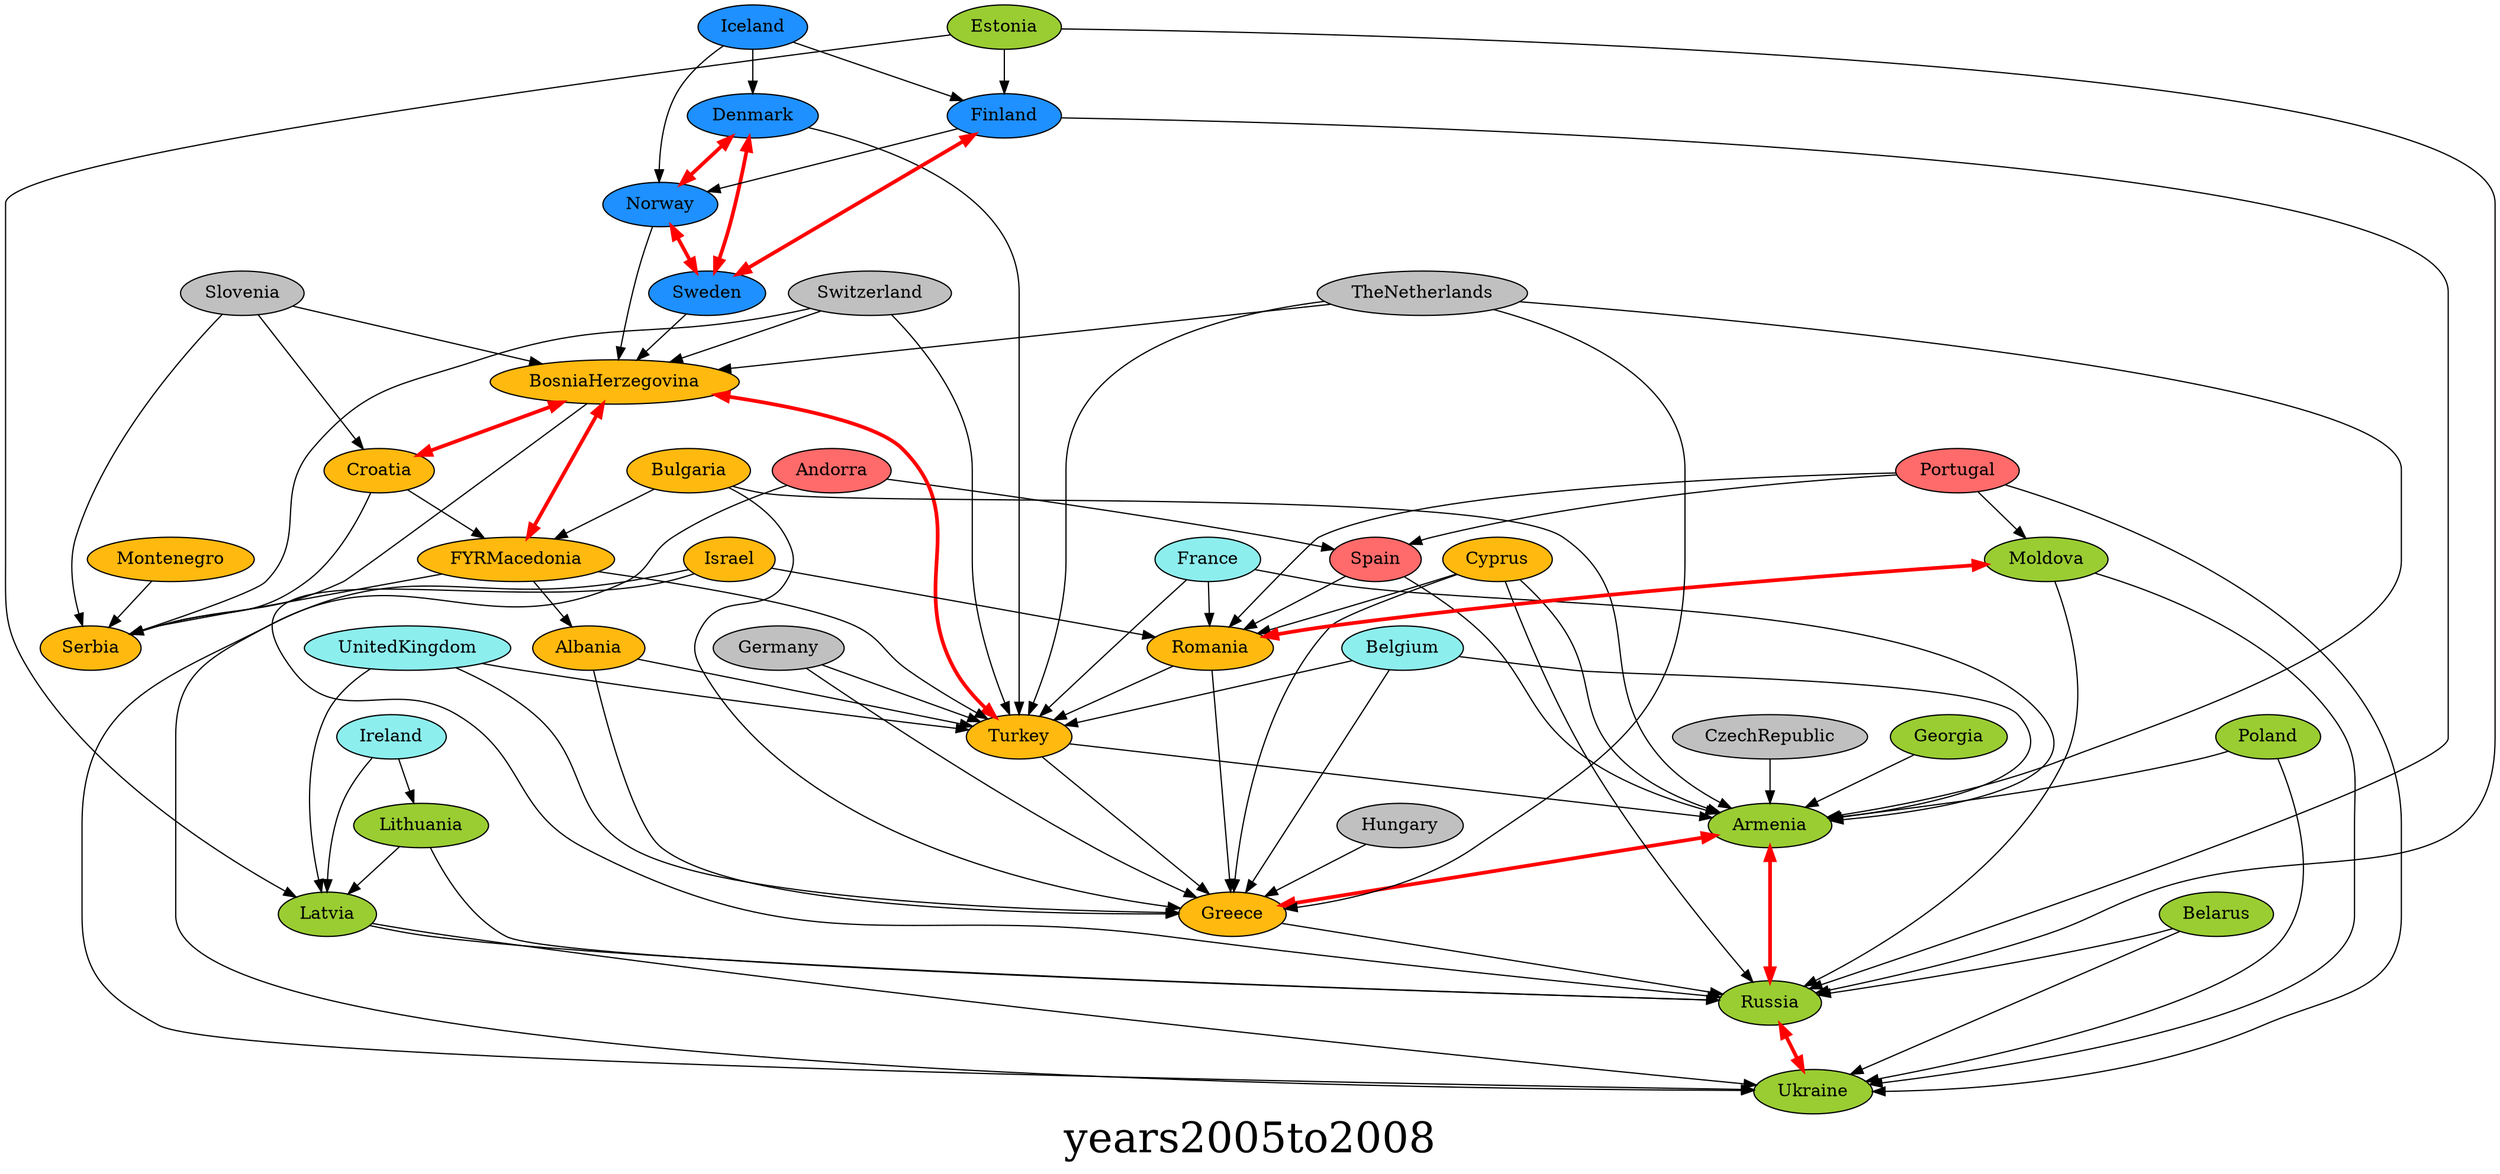 digraph{ graph [label=years2005to2008, fontsize=34]; Albania [style=filled,fillcolor=darkgoldenrod1]; Greece [style=filled,fillcolor=darkgoldenrod1]; Albania [style=filled,fillcolor=darkgoldenrod1]; Turkey [style=filled,fillcolor=darkgoldenrod1]; Andorra [style=filled,fillcolor=indianred1]; Spain [style=filled,fillcolor=indianred1]; Andorra [style=filled,fillcolor=indianred1]; Ukraine [style=filled,fillcolor=olivedrab3]; Armenia [style=filled,fillcolor=olivedrab3]; Greece [style=filled,fillcolor=darkgoldenrod1]; Armenia [style=filled,fillcolor=olivedrab3]; Russia [style=filled,fillcolor=olivedrab3]; Belarus [style=filled,fillcolor=olivedrab3]; Russia [style=filled,fillcolor=olivedrab3]; Belarus [style=filled,fillcolor=olivedrab3]; Ukraine [style=filled,fillcolor=olivedrab3]; Belgium [style=filled,fillcolor=darkslategray2]; Armenia [style=filled,fillcolor=olivedrab3]; Belgium [style=filled,fillcolor=darkslategray2]; Greece [style=filled,fillcolor=darkgoldenrod1]; Belgium [style=filled,fillcolor=darkslategray2]; Turkey [style=filled,fillcolor=darkgoldenrod1]; BosniaHerzegovina [style=filled,fillcolor=darkgoldenrod1]; Croatia [style=filled,fillcolor=darkgoldenrod1]; BosniaHerzegovina [style=filled,fillcolor=darkgoldenrod1]; FYRMacedonia [style=filled,fillcolor=darkgoldenrod1]; BosniaHerzegovina [style=filled,fillcolor=darkgoldenrod1]; Serbia [style=filled,fillcolor=darkgoldenrod1]; BosniaHerzegovina [style=filled,fillcolor=darkgoldenrod1]; Turkey [style=filled,fillcolor=darkgoldenrod1]; Bulgaria [style=filled,fillcolor=darkgoldenrod1]; Armenia [style=filled,fillcolor=olivedrab3]; Bulgaria [style=filled,fillcolor=darkgoldenrod1]; FYRMacedonia [style=filled,fillcolor=darkgoldenrod1]; Bulgaria [style=filled,fillcolor=darkgoldenrod1]; Greece [style=filled,fillcolor=darkgoldenrod1]; Croatia [style=filled,fillcolor=darkgoldenrod1]; BosniaHerzegovina [style=filled,fillcolor=darkgoldenrod1]; Croatia [style=filled,fillcolor=darkgoldenrod1]; FYRMacedonia [style=filled,fillcolor=darkgoldenrod1]; Croatia [style=filled,fillcolor=darkgoldenrod1]; Serbia [style=filled,fillcolor=darkgoldenrod1]; Cyprus [style=filled,fillcolor=darkgoldenrod1]; Armenia [style=filled,fillcolor=olivedrab3]; Cyprus [style=filled,fillcolor=darkgoldenrod1]; Greece [style=filled,fillcolor=darkgoldenrod1]; Cyprus [style=filled,fillcolor=darkgoldenrod1]; Romania [style=filled,fillcolor=darkgoldenrod1]; Cyprus [style=filled,fillcolor=darkgoldenrod1]; Russia [style=filled,fillcolor=olivedrab3]; CzechRepublic [style=filled,fillcolor=gray]; Armenia [style=filled,fillcolor=olivedrab3]; Denmark [style=filled,fillcolor=dodgerblue]; Norway [style=filled,fillcolor=dodgerblue]; Denmark [style=filled,fillcolor=dodgerblue]; Sweden [style=filled,fillcolor=dodgerblue]; Denmark [style=filled,fillcolor=dodgerblue]; Turkey [style=filled,fillcolor=darkgoldenrod1]; Estonia [style=filled,fillcolor=olivedrab3]; Finland [style=filled,fillcolor=dodgerblue]; Estonia [style=filled,fillcolor=olivedrab3]; Latvia [style=filled,fillcolor=olivedrab3]; Estonia [style=filled,fillcolor=olivedrab3]; Russia [style=filled,fillcolor=olivedrab3]; FYRMacedonia [style=filled,fillcolor=darkgoldenrod1]; Albania [style=filled,fillcolor=darkgoldenrod1]; FYRMacedonia [style=filled,fillcolor=darkgoldenrod1]; BosniaHerzegovina [style=filled,fillcolor=darkgoldenrod1]; FYRMacedonia [style=filled,fillcolor=darkgoldenrod1]; Serbia [style=filled,fillcolor=darkgoldenrod1]; FYRMacedonia [style=filled,fillcolor=darkgoldenrod1]; Turkey [style=filled,fillcolor=darkgoldenrod1]; Finland [style=filled,fillcolor=dodgerblue]; Norway [style=filled,fillcolor=dodgerblue]; Finland [style=filled,fillcolor=dodgerblue]; Russia [style=filled,fillcolor=olivedrab3]; Finland [style=filled,fillcolor=dodgerblue]; Sweden [style=filled,fillcolor=dodgerblue]; France [style=filled,fillcolor=darkslategray2]; Armenia [style=filled,fillcolor=olivedrab3]; France [style=filled,fillcolor=darkslategray2]; Romania [style=filled,fillcolor=darkgoldenrod1]; France [style=filled,fillcolor=darkslategray2]; Turkey [style=filled,fillcolor=darkgoldenrod1]; Georgia [style=filled,fillcolor=olivedrab3]; Armenia [style=filled,fillcolor=olivedrab3]; Germany [style=filled,fillcolor=gray]; Greece [style=filled,fillcolor=darkgoldenrod1]; Germany [style=filled,fillcolor=gray]; Turkey [style=filled,fillcolor=darkgoldenrod1]; Greece [style=filled,fillcolor=darkgoldenrod1]; Armenia [style=filled,fillcolor=olivedrab3]; Greece [style=filled,fillcolor=darkgoldenrod1]; Russia [style=filled,fillcolor=olivedrab3]; Hungary [style=filled,fillcolor=gray]; Greece [style=filled,fillcolor=darkgoldenrod1]; Iceland [style=filled,fillcolor=dodgerblue]; Denmark [style=filled,fillcolor=dodgerblue]; Iceland [style=filled,fillcolor=dodgerblue]; Finland [style=filled,fillcolor=dodgerblue]; Iceland [style=filled,fillcolor=dodgerblue]; Norway [style=filled,fillcolor=dodgerblue]; Ireland [style=filled,fillcolor=darkslategray2]; Latvia [style=filled,fillcolor=olivedrab3]; Ireland [style=filled,fillcolor=darkslategray2]; Lithuania [style=filled,fillcolor=olivedrab3]; Israel [style=filled,fillcolor=darkgoldenrod1]; Romania [style=filled,fillcolor=darkgoldenrod1]; Israel [style=filled,fillcolor=darkgoldenrod1]; Russia [style=filled,fillcolor=olivedrab3]; Israel [style=filled,fillcolor=darkgoldenrod1]; Ukraine [style=filled,fillcolor=olivedrab3]; Latvia [style=filled,fillcolor=olivedrab3]; Russia [style=filled,fillcolor=olivedrab3]; Latvia [style=filled,fillcolor=olivedrab3]; Ukraine [style=filled,fillcolor=olivedrab3]; Lithuania [style=filled,fillcolor=olivedrab3]; Latvia [style=filled,fillcolor=olivedrab3]; Lithuania [style=filled,fillcolor=olivedrab3]; Russia [style=filled,fillcolor=olivedrab3]; Moldova [style=filled,fillcolor=olivedrab3]; Romania [style=filled,fillcolor=darkgoldenrod1]; Moldova [style=filled,fillcolor=olivedrab3]; Russia [style=filled,fillcolor=olivedrab3]; Moldova [style=filled,fillcolor=olivedrab3]; Ukraine [style=filled,fillcolor=olivedrab3]; Montenegro [style=filled,fillcolor=darkgoldenrod1]; Serbia [style=filled,fillcolor=darkgoldenrod1]; Norway [style=filled,fillcolor=dodgerblue]; BosniaHerzegovina [style=filled,fillcolor=darkgoldenrod1]; Norway [style=filled,fillcolor=dodgerblue]; Denmark [style=filled,fillcolor=dodgerblue]; Norway [style=filled,fillcolor=dodgerblue]; Sweden [style=filled,fillcolor=dodgerblue]; Poland [style=filled,fillcolor=olivedrab3]; Armenia [style=filled,fillcolor=olivedrab3]; Poland [style=filled,fillcolor=olivedrab3]; Ukraine [style=filled,fillcolor=olivedrab3]; Portugal [style=filled,fillcolor=indianred1]; Moldova [style=filled,fillcolor=olivedrab3]; Portugal [style=filled,fillcolor=indianred1]; Romania [style=filled,fillcolor=darkgoldenrod1]; Portugal [style=filled,fillcolor=indianred1]; Spain [style=filled,fillcolor=indianred1]; Portugal [style=filled,fillcolor=indianred1]; Ukraine [style=filled,fillcolor=olivedrab3]; Romania [style=filled,fillcolor=darkgoldenrod1]; Greece [style=filled,fillcolor=darkgoldenrod1]; Romania [style=filled,fillcolor=darkgoldenrod1]; Moldova [style=filled,fillcolor=olivedrab3]; Romania [style=filled,fillcolor=darkgoldenrod1]; Turkey [style=filled,fillcolor=darkgoldenrod1]; Russia [style=filled,fillcolor=olivedrab3]; Armenia [style=filled,fillcolor=olivedrab3]; Russia [style=filled,fillcolor=olivedrab3]; Ukraine [style=filled,fillcolor=olivedrab3]; Slovenia [style=filled,fillcolor=gray]; BosniaHerzegovina [style=filled,fillcolor=darkgoldenrod1]; Slovenia [style=filled,fillcolor=gray]; Croatia [style=filled,fillcolor=darkgoldenrod1]; Slovenia [style=filled,fillcolor=gray]; Serbia [style=filled,fillcolor=darkgoldenrod1]; Spain [style=filled,fillcolor=indianred1]; Armenia [style=filled,fillcolor=olivedrab3]; Spain [style=filled,fillcolor=indianred1]; Romania [style=filled,fillcolor=darkgoldenrod1]; Sweden [style=filled,fillcolor=dodgerblue]; BosniaHerzegovina [style=filled,fillcolor=darkgoldenrod1]; Sweden [style=filled,fillcolor=dodgerblue]; Denmark [style=filled,fillcolor=dodgerblue]; Sweden [style=filled,fillcolor=dodgerblue]; Finland [style=filled,fillcolor=dodgerblue]; Sweden [style=filled,fillcolor=dodgerblue]; Norway [style=filled,fillcolor=dodgerblue]; Switzerland [style=filled,fillcolor=gray]; BosniaHerzegovina [style=filled,fillcolor=darkgoldenrod1]; Switzerland [style=filled,fillcolor=gray]; Serbia [style=filled,fillcolor=darkgoldenrod1]; Switzerland [style=filled,fillcolor=gray]; Turkey [style=filled,fillcolor=darkgoldenrod1]; TheNetherlands [style=filled,fillcolor=gray]; Armenia [style=filled,fillcolor=olivedrab3]; TheNetherlands [style=filled,fillcolor=gray]; BosniaHerzegovina [style=filled,fillcolor=darkgoldenrod1]; TheNetherlands [style=filled,fillcolor=gray]; Greece [style=filled,fillcolor=darkgoldenrod1]; TheNetherlands [style=filled,fillcolor=gray]; Turkey [style=filled,fillcolor=darkgoldenrod1]; Armenia [style=filled,fillcolor=olivedrab3]; Turkey [style=filled,fillcolor=darkgoldenrod1]; BosniaHerzegovina [style=filled,fillcolor=darkgoldenrod1]; Turkey [style=filled,fillcolor=darkgoldenrod1]; Greece [style=filled,fillcolor=darkgoldenrod1]; Ukraine [style=filled,fillcolor=olivedrab3]; Russia [style=filled,fillcolor=olivedrab3]; UnitedKingdom [style=filled,fillcolor=darkslategray2]; Greece [style=filled,fillcolor=darkgoldenrod1]; UnitedKingdom [style=filled,fillcolor=darkslategray2]; Latvia [style=filled,fillcolor=olivedrab3]; UnitedKingdom [style=filled,fillcolor=darkslategray2]; Turkey [style=filled,fillcolor=darkgoldenrod1]; Armenia->Greece [dir=both color=red penwidth=3];Armenia->Russia [dir=both color=red penwidth=3];BosniaHerzegovina->Croatia [dir=both color=red penwidth=3];BosniaHerzegovina->FYRMacedonia [dir=both color=red penwidth=3];BosniaHerzegovina->Turkey [dir=both color=red penwidth=3];Denmark->Norway [dir=both color=red penwidth=3];Denmark->Sweden [dir=both color=red penwidth=3];Finland->Sweden [dir=both color=red penwidth=3];Moldova->Romania [dir=both color=red penwidth=3];Norway->Sweden [dir=both color=red penwidth=3];Russia->Ukraine [dir=both color=red penwidth=3];Albania->Greece;Albania->Turkey;Andorra->Spain;Andorra->Ukraine;Belarus->Russia;Belarus->Ukraine;Belgium->Armenia;Belgium->Greece;Belgium->Turkey;BosniaHerzegovina->Serbia;Bulgaria->Armenia;Bulgaria->FYRMacedonia;Bulgaria->Greece;Croatia->FYRMacedonia;Croatia->Serbia;Cyprus->Armenia;Cyprus->Greece;Cyprus->Romania;Cyprus->Russia;CzechRepublic->Armenia;Denmark->Turkey;Estonia->Finland;Estonia->Latvia;Estonia->Russia;FYRMacedonia->Albania;FYRMacedonia->Serbia;FYRMacedonia->Turkey;Finland->Norway;Finland->Russia;France->Armenia;France->Romania;France->Turkey;Georgia->Armenia;Germany->Greece;Germany->Turkey;Greece->Russia;Hungary->Greece;Iceland->Denmark;Iceland->Finland;Iceland->Norway;Ireland->Latvia;Ireland->Lithuania;Israel->Romania;Israel->Russia;Israel->Ukraine;Latvia->Russia;Latvia->Ukraine;Lithuania->Latvia;Lithuania->Russia;Moldova->Russia;Moldova->Ukraine;Montenegro->Serbia;Norway->BosniaHerzegovina;Poland->Armenia;Poland->Ukraine;Portugal->Moldova;Portugal->Romania;Portugal->Spain;Portugal->Ukraine;Romania->Greece;Romania->Turkey;Slovenia->BosniaHerzegovina;Slovenia->Croatia;Slovenia->Serbia;Spain->Armenia;Spain->Romania;Sweden->BosniaHerzegovina;Switzerland->BosniaHerzegovina;Switzerland->Serbia;Switzerland->Turkey;TheNetherlands->Armenia;TheNetherlands->BosniaHerzegovina;TheNetherlands->Greece;TheNetherlands->Turkey;Turkey->Armenia;Turkey->Greece;UnitedKingdom->Greece;UnitedKingdom->Latvia;UnitedKingdom->Turkey;}
